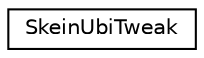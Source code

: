 digraph "Graphical Class Hierarchy"
{
 // LATEX_PDF_SIZE
  edge [fontname="Helvetica",fontsize="10",labelfontname="Helvetica",labelfontsize="10"];
  node [fontname="Helvetica",fontsize="10",shape=record];
  rankdir="LR";
  Node0 [label="SkeinUbiTweak",height=0.2,width=0.4,color="black", fillcolor="white", style="filled",URL="$class_skein_ubi_tweak.html",tooltip="The UBI Tweak structure"];
}
